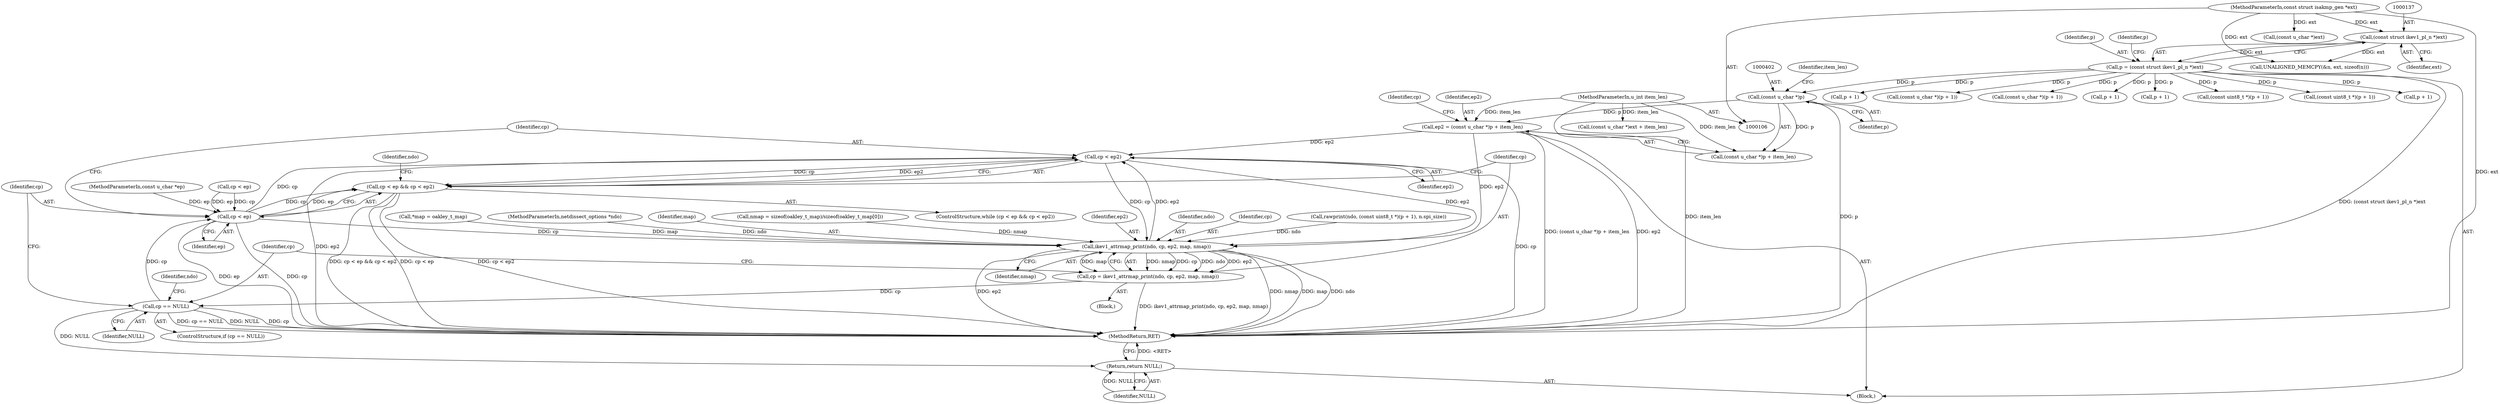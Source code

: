 digraph "0_tcpdump_e0a5a02b0fc1900a69d6c37ed0aab36fb8494e6d_1@integer" {
"1000398" [label="(Call,ep2 = (const u_char *)p + item_len)"];
"1000401" [label="(Call,(const u_char *)p)"];
"1000134" [label="(Call,p = (const struct ikev1_pl_n *)ext)"];
"1000136" [label="(Call,(const struct ikev1_pl_n *)ext)"];
"1000109" [label="(MethodParameterIn,const struct isakmp_gen *ext)"];
"1000110" [label="(MethodParameterIn,u_int item_len)"];
"1000441" [label="(Call,cp < ep2)"];
"1000437" [label="(Call,cp < ep && cp < ep2)"];
"1000447" [label="(Call,ikev1_attrmap_print(ndo, cp, ep2, map, nmap))"];
"1000445" [label="(Call,cp = ikev1_attrmap_print(ndo, cp, ep2, map, nmap))"];
"1000454" [label="(Call,cp == NULL)"];
"1000438" [label="(Call,cp < ep)"];
"1000539" [label="(Return,return NULL;)"];
"1000439" [label="(Identifier,cp)"];
"1000436" [label="(ControlStructure,while (cp < ep && cp < ep2))"];
"1000444" [label="(Block,)"];
"1000437" [label="(Call,cp < ep && cp < ep2)"];
"1000445" [label="(Call,cp = ikev1_attrmap_print(ndo, cp, ep2, map, nmap))"];
"1000526" [label="(Call,(const u_char *)ext + item_len)"];
"1000401" [label="(Call,(const u_char *)p)"];
"1000446" [label="(Identifier,cp)"];
"1000398" [label="(Call,ep2 = (const u_char *)p + item_len)"];
"1000540" [label="(Identifier,NULL)"];
"1000448" [label="(Identifier,ndo)"];
"1000380" [label="(Call,p + 1)"];
"1000111" [label="(MethodParameterIn,const u_char *ep)"];
"1000141" [label="(Identifier,p)"];
"1000109" [label="(MethodParameterIn,const struct isakmp_gen *ext)"];
"1000527" [label="(Call,(const u_char *)ext)"];
"1000443" [label="(Identifier,ep2)"];
"1000110" [label="(MethodParameterIn,u_int item_len)"];
"1000453" [label="(ControlStructure,if (cp == NULL))"];
"1000142" [label="(Call,UNALIGNED_MEMCPY(&n, ext, sizeof(n)))"];
"1000406" [label="(Call,cp < ep)"];
"1000136" [label="(Call,(const struct ikev1_pl_n *)ext)"];
"1000138" [label="(Identifier,ext)"];
"1000135" [label="(Identifier,p)"];
"1000390" [label="(Call,(const u_char *)(p + 1))"];
"1000465" [label="(Identifier,ndo)"];
"1000449" [label="(Identifier,cp)"];
"1000264" [label="(Call,(const u_char *)(p + 1))"];
"1000404" [label="(Identifier,item_len)"];
"1000441" [label="(Call,cp < ep2)"];
"1000452" [label="(Identifier,nmap)"];
"1000376" [label="(Call,rawprint(ndo, (const uint8_t *)(p + 1), n.spi_size))"];
"1000419" [label="(Call,*map = oakley_t_map)"];
"1000460" [label="(Identifier,ndo)"];
"1000266" [label="(Call,p + 1)"];
"1000107" [label="(MethodParameterIn,netdissect_options *ndo)"];
"1000539" [label="(Return,return NULL;)"];
"1000541" [label="(MethodReturn,RET)"];
"1000255" [label="(Call,p + 1)"];
"1000451" [label="(Identifier,map)"];
"1000407" [label="(Identifier,cp)"];
"1000423" [label="(Call,nmap = sizeof(oakley_t_map)/sizeof(oakley_t_map[0]))"];
"1000116" [label="(Block,)"];
"1000400" [label="(Call,(const u_char *)p + item_len)"];
"1000253" [label="(Call,(const uint8_t *)(p + 1))"];
"1000454" [label="(Call,cp == NULL)"];
"1000399" [label="(Identifier,ep2)"];
"1000450" [label="(Identifier,ep2)"];
"1000438" [label="(Call,cp < ep)"];
"1000134" [label="(Call,p = (const struct ikev1_pl_n *)ext)"];
"1000440" [label="(Identifier,ep)"];
"1000455" [label="(Identifier,cp)"];
"1000447" [label="(Call,ikev1_attrmap_print(ndo, cp, ep2, map, nmap))"];
"1000442" [label="(Identifier,cp)"];
"1000403" [label="(Identifier,p)"];
"1000378" [label="(Call,(const uint8_t *)(p + 1))"];
"1000456" [label="(Identifier,NULL)"];
"1000392" [label="(Call,p + 1)"];
"1000398" -> "1000116"  [label="AST: "];
"1000398" -> "1000400"  [label="CFG: "];
"1000399" -> "1000398"  [label="AST: "];
"1000400" -> "1000398"  [label="AST: "];
"1000407" -> "1000398"  [label="CFG: "];
"1000398" -> "1000541"  [label="DDG: (const u_char *)p + item_len"];
"1000398" -> "1000541"  [label="DDG: ep2"];
"1000401" -> "1000398"  [label="DDG: p"];
"1000110" -> "1000398"  [label="DDG: item_len"];
"1000398" -> "1000441"  [label="DDG: ep2"];
"1000398" -> "1000447"  [label="DDG: ep2"];
"1000401" -> "1000400"  [label="AST: "];
"1000401" -> "1000403"  [label="CFG: "];
"1000402" -> "1000401"  [label="AST: "];
"1000403" -> "1000401"  [label="AST: "];
"1000404" -> "1000401"  [label="CFG: "];
"1000401" -> "1000541"  [label="DDG: p"];
"1000401" -> "1000400"  [label="DDG: p"];
"1000134" -> "1000401"  [label="DDG: p"];
"1000134" -> "1000116"  [label="AST: "];
"1000134" -> "1000136"  [label="CFG: "];
"1000135" -> "1000134"  [label="AST: "];
"1000136" -> "1000134"  [label="AST: "];
"1000141" -> "1000134"  [label="CFG: "];
"1000134" -> "1000541"  [label="DDG: (const struct ikev1_pl_n *)ext"];
"1000136" -> "1000134"  [label="DDG: ext"];
"1000134" -> "1000253"  [label="DDG: p"];
"1000134" -> "1000255"  [label="DDG: p"];
"1000134" -> "1000264"  [label="DDG: p"];
"1000134" -> "1000266"  [label="DDG: p"];
"1000134" -> "1000378"  [label="DDG: p"];
"1000134" -> "1000380"  [label="DDG: p"];
"1000134" -> "1000390"  [label="DDG: p"];
"1000134" -> "1000392"  [label="DDG: p"];
"1000136" -> "1000138"  [label="CFG: "];
"1000137" -> "1000136"  [label="AST: "];
"1000138" -> "1000136"  [label="AST: "];
"1000109" -> "1000136"  [label="DDG: ext"];
"1000136" -> "1000142"  [label="DDG: ext"];
"1000109" -> "1000106"  [label="AST: "];
"1000109" -> "1000541"  [label="DDG: ext"];
"1000109" -> "1000142"  [label="DDG: ext"];
"1000109" -> "1000527"  [label="DDG: ext"];
"1000110" -> "1000106"  [label="AST: "];
"1000110" -> "1000541"  [label="DDG: item_len"];
"1000110" -> "1000400"  [label="DDG: item_len"];
"1000110" -> "1000526"  [label="DDG: item_len"];
"1000441" -> "1000437"  [label="AST: "];
"1000441" -> "1000443"  [label="CFG: "];
"1000442" -> "1000441"  [label="AST: "];
"1000443" -> "1000441"  [label="AST: "];
"1000437" -> "1000441"  [label="CFG: "];
"1000441" -> "1000541"  [label="DDG: cp"];
"1000441" -> "1000541"  [label="DDG: ep2"];
"1000441" -> "1000437"  [label="DDG: cp"];
"1000441" -> "1000437"  [label="DDG: ep2"];
"1000438" -> "1000441"  [label="DDG: cp"];
"1000447" -> "1000441"  [label="DDG: ep2"];
"1000441" -> "1000447"  [label="DDG: cp"];
"1000441" -> "1000447"  [label="DDG: ep2"];
"1000437" -> "1000436"  [label="AST: "];
"1000437" -> "1000438"  [label="CFG: "];
"1000438" -> "1000437"  [label="AST: "];
"1000446" -> "1000437"  [label="CFG: "];
"1000465" -> "1000437"  [label="CFG: "];
"1000437" -> "1000541"  [label="DDG: cp < ep && cp < ep2"];
"1000437" -> "1000541"  [label="DDG: cp < ep"];
"1000437" -> "1000541"  [label="DDG: cp < ep2"];
"1000438" -> "1000437"  [label="DDG: cp"];
"1000438" -> "1000437"  [label="DDG: ep"];
"1000447" -> "1000445"  [label="AST: "];
"1000447" -> "1000452"  [label="CFG: "];
"1000448" -> "1000447"  [label="AST: "];
"1000449" -> "1000447"  [label="AST: "];
"1000450" -> "1000447"  [label="AST: "];
"1000451" -> "1000447"  [label="AST: "];
"1000452" -> "1000447"  [label="AST: "];
"1000445" -> "1000447"  [label="CFG: "];
"1000447" -> "1000541"  [label="DDG: ep2"];
"1000447" -> "1000541"  [label="DDG: nmap"];
"1000447" -> "1000541"  [label="DDG: map"];
"1000447" -> "1000541"  [label="DDG: ndo"];
"1000447" -> "1000445"  [label="DDG: nmap"];
"1000447" -> "1000445"  [label="DDG: cp"];
"1000447" -> "1000445"  [label="DDG: ndo"];
"1000447" -> "1000445"  [label="DDG: ep2"];
"1000447" -> "1000445"  [label="DDG: map"];
"1000376" -> "1000447"  [label="DDG: ndo"];
"1000107" -> "1000447"  [label="DDG: ndo"];
"1000438" -> "1000447"  [label="DDG: cp"];
"1000419" -> "1000447"  [label="DDG: map"];
"1000423" -> "1000447"  [label="DDG: nmap"];
"1000445" -> "1000444"  [label="AST: "];
"1000446" -> "1000445"  [label="AST: "];
"1000455" -> "1000445"  [label="CFG: "];
"1000445" -> "1000541"  [label="DDG: ikev1_attrmap_print(ndo, cp, ep2, map, nmap)"];
"1000445" -> "1000454"  [label="DDG: cp"];
"1000454" -> "1000453"  [label="AST: "];
"1000454" -> "1000456"  [label="CFG: "];
"1000455" -> "1000454"  [label="AST: "];
"1000456" -> "1000454"  [label="AST: "];
"1000439" -> "1000454"  [label="CFG: "];
"1000460" -> "1000454"  [label="CFG: "];
"1000454" -> "1000541"  [label="DDG: cp"];
"1000454" -> "1000541"  [label="DDG: cp == NULL"];
"1000454" -> "1000541"  [label="DDG: NULL"];
"1000454" -> "1000438"  [label="DDG: cp"];
"1000454" -> "1000539"  [label="DDG: NULL"];
"1000438" -> "1000440"  [label="CFG: "];
"1000439" -> "1000438"  [label="AST: "];
"1000440" -> "1000438"  [label="AST: "];
"1000442" -> "1000438"  [label="CFG: "];
"1000438" -> "1000541"  [label="DDG: ep"];
"1000438" -> "1000541"  [label="DDG: cp"];
"1000406" -> "1000438"  [label="DDG: cp"];
"1000406" -> "1000438"  [label="DDG: ep"];
"1000111" -> "1000438"  [label="DDG: ep"];
"1000539" -> "1000116"  [label="AST: "];
"1000539" -> "1000540"  [label="CFG: "];
"1000540" -> "1000539"  [label="AST: "];
"1000541" -> "1000539"  [label="CFG: "];
"1000539" -> "1000541"  [label="DDG: <RET>"];
"1000540" -> "1000539"  [label="DDG: NULL"];
}
